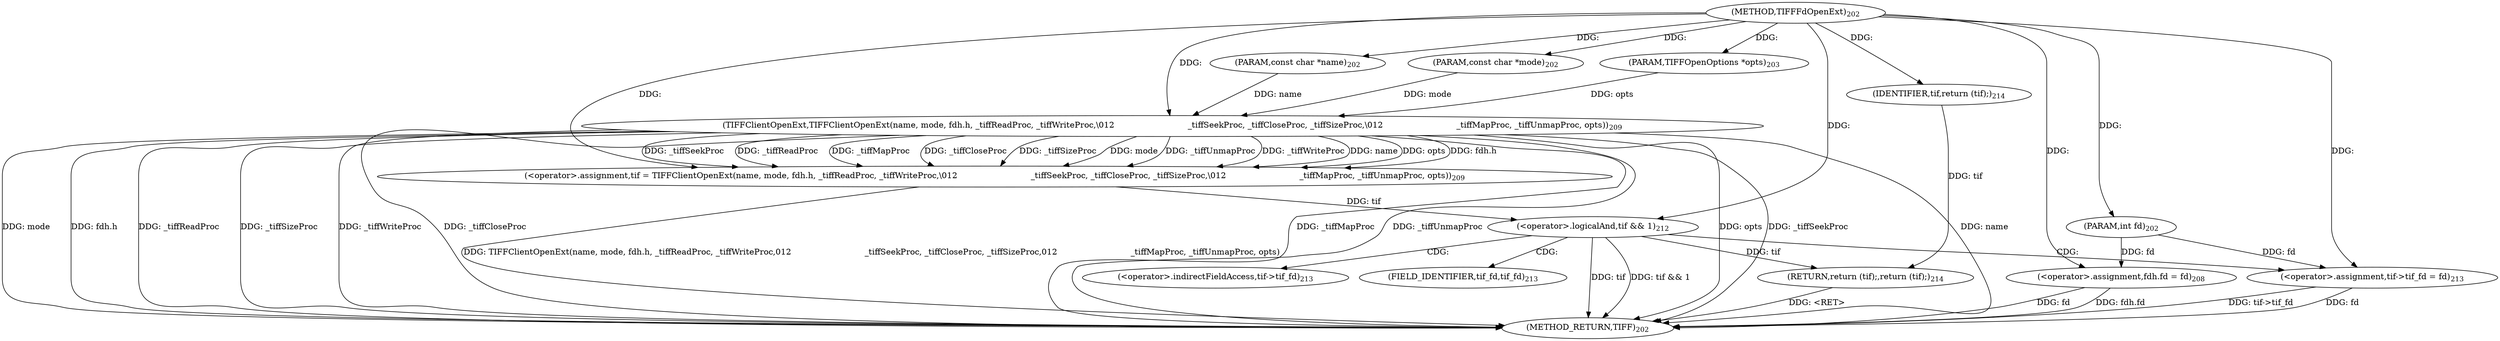 digraph "TIFFFdOpenExt" {  
"33925" [label = <(METHOD,TIFFFdOpenExt)<SUB>202</SUB>> ]
"33966" [label = <(METHOD_RETURN,TIFF)<SUB>202</SUB>> ]
"33926" [label = <(PARAM,int fd)<SUB>202</SUB>> ]
"33927" [label = <(PARAM,const char *name)<SUB>202</SUB>> ]
"33928" [label = <(PARAM,const char *mode)<SUB>202</SUB>> ]
"33929" [label = <(PARAM,TIFFOpenOptions *opts)<SUB>203</SUB>> ]
"33933" [label = <(&lt;operator&gt;.assignment,fdh.fd = fd)<SUB>208</SUB>> ]
"33938" [label = <(&lt;operator&gt;.assignment,tif = TIFFClientOpenExt(name, mode, fdh.h, _tiffReadProc, _tiffWriteProc,\012                            _tiffSeekProc, _tiffCloseProc, _tiffSizeProc,\012                            _tiffMapProc, _tiffUnmapProc, opts))<SUB>209</SUB>> ]
"33964" [label = <(RETURN,return (tif);,return (tif);)<SUB>214</SUB>> ]
"33955" [label = <(&lt;operator&gt;.logicalAnd,tif &amp;&amp; 1)<SUB>212</SUB>> ]
"33965" [label = <(IDENTIFIER,tif,return (tif);)<SUB>214</SUB>> ]
"33940" [label = <(TIFFClientOpenExt,TIFFClientOpenExt(name, mode, fdh.h, _tiffReadProc, _tiffWriteProc,\012                            _tiffSeekProc, _tiffCloseProc, _tiffSizeProc,\012                            _tiffMapProc, _tiffUnmapProc, opts))<SUB>209</SUB>> ]
"33959" [label = <(&lt;operator&gt;.assignment,tif-&gt;tif_fd = fd)<SUB>213</SUB>> ]
"33960" [label = <(&lt;operator&gt;.indirectFieldAccess,tif-&gt;tif_fd)<SUB>213</SUB>> ]
"33962" [label = <(FIELD_IDENTIFIER,tif_fd,tif_fd)<SUB>213</SUB>> ]
  "33964" -> "33966"  [ label = "DDG: &lt;RET&gt;"] 
  "33933" -> "33966"  [ label = "DDG: fdh.fd"] 
  "33933" -> "33966"  [ label = "DDG: fd"] 
  "33940" -> "33966"  [ label = "DDG: name"] 
  "33940" -> "33966"  [ label = "DDG: mode"] 
  "33940" -> "33966"  [ label = "DDG: fdh.h"] 
  "33940" -> "33966"  [ label = "DDG: _tiffReadProc"] 
  "33940" -> "33966"  [ label = "DDG: _tiffWriteProc"] 
  "33940" -> "33966"  [ label = "DDG: _tiffCloseProc"] 
  "33940" -> "33966"  [ label = "DDG: _tiffSizeProc"] 
  "33940" -> "33966"  [ label = "DDG: _tiffMapProc"] 
  "33940" -> "33966"  [ label = "DDG: _tiffUnmapProc"] 
  "33940" -> "33966"  [ label = "DDG: opts"] 
  "33938" -> "33966"  [ label = "DDG: TIFFClientOpenExt(name, mode, fdh.h, _tiffReadProc, _tiffWriteProc,\012                            _tiffSeekProc, _tiffCloseProc, _tiffSizeProc,\012                            _tiffMapProc, _tiffUnmapProc, opts)"] 
  "33955" -> "33966"  [ label = "DDG: tif"] 
  "33955" -> "33966"  [ label = "DDG: tif &amp;&amp; 1"] 
  "33959" -> "33966"  [ label = "DDG: tif-&gt;tif_fd"] 
  "33959" -> "33966"  [ label = "DDG: fd"] 
  "33940" -> "33966"  [ label = "DDG: _tiffSeekProc"] 
  "33925" -> "33926"  [ label = "DDG: "] 
  "33925" -> "33927"  [ label = "DDG: "] 
  "33925" -> "33928"  [ label = "DDG: "] 
  "33925" -> "33929"  [ label = "DDG: "] 
  "33926" -> "33933"  [ label = "DDG: fd"] 
  "33925" -> "33933"  [ label = "DDG: "] 
  "33940" -> "33938"  [ label = "DDG: _tiffSizeProc"] 
  "33940" -> "33938"  [ label = "DDG: mode"] 
  "33940" -> "33938"  [ label = "DDG: _tiffUnmapProc"] 
  "33940" -> "33938"  [ label = "DDG: _tiffWriteProc"] 
  "33940" -> "33938"  [ label = "DDG: name"] 
  "33940" -> "33938"  [ label = "DDG: opts"] 
  "33940" -> "33938"  [ label = "DDG: fdh.h"] 
  "33940" -> "33938"  [ label = "DDG: _tiffSeekProc"] 
  "33940" -> "33938"  [ label = "DDG: _tiffReadProc"] 
  "33940" -> "33938"  [ label = "DDG: _tiffMapProc"] 
  "33940" -> "33938"  [ label = "DDG: _tiffCloseProc"] 
  "33965" -> "33964"  [ label = "DDG: tif"] 
  "33955" -> "33964"  [ label = "DDG: tif"] 
  "33925" -> "33938"  [ label = "DDG: "] 
  "33925" -> "33965"  [ label = "DDG: "] 
  "33927" -> "33940"  [ label = "DDG: name"] 
  "33925" -> "33940"  [ label = "DDG: "] 
  "33928" -> "33940"  [ label = "DDG: mode"] 
  "33929" -> "33940"  [ label = "DDG: opts"] 
  "33938" -> "33955"  [ label = "DDG: tif"] 
  "33925" -> "33955"  [ label = "DDG: "] 
  "33925" -> "33959"  [ label = "DDG: "] 
  "33926" -> "33959"  [ label = "DDG: fd"] 
  "33955" -> "33962"  [ label = "CDG: "] 
  "33955" -> "33960"  [ label = "CDG: "] 
  "33955" -> "33959"  [ label = "CDG: "] 
}
